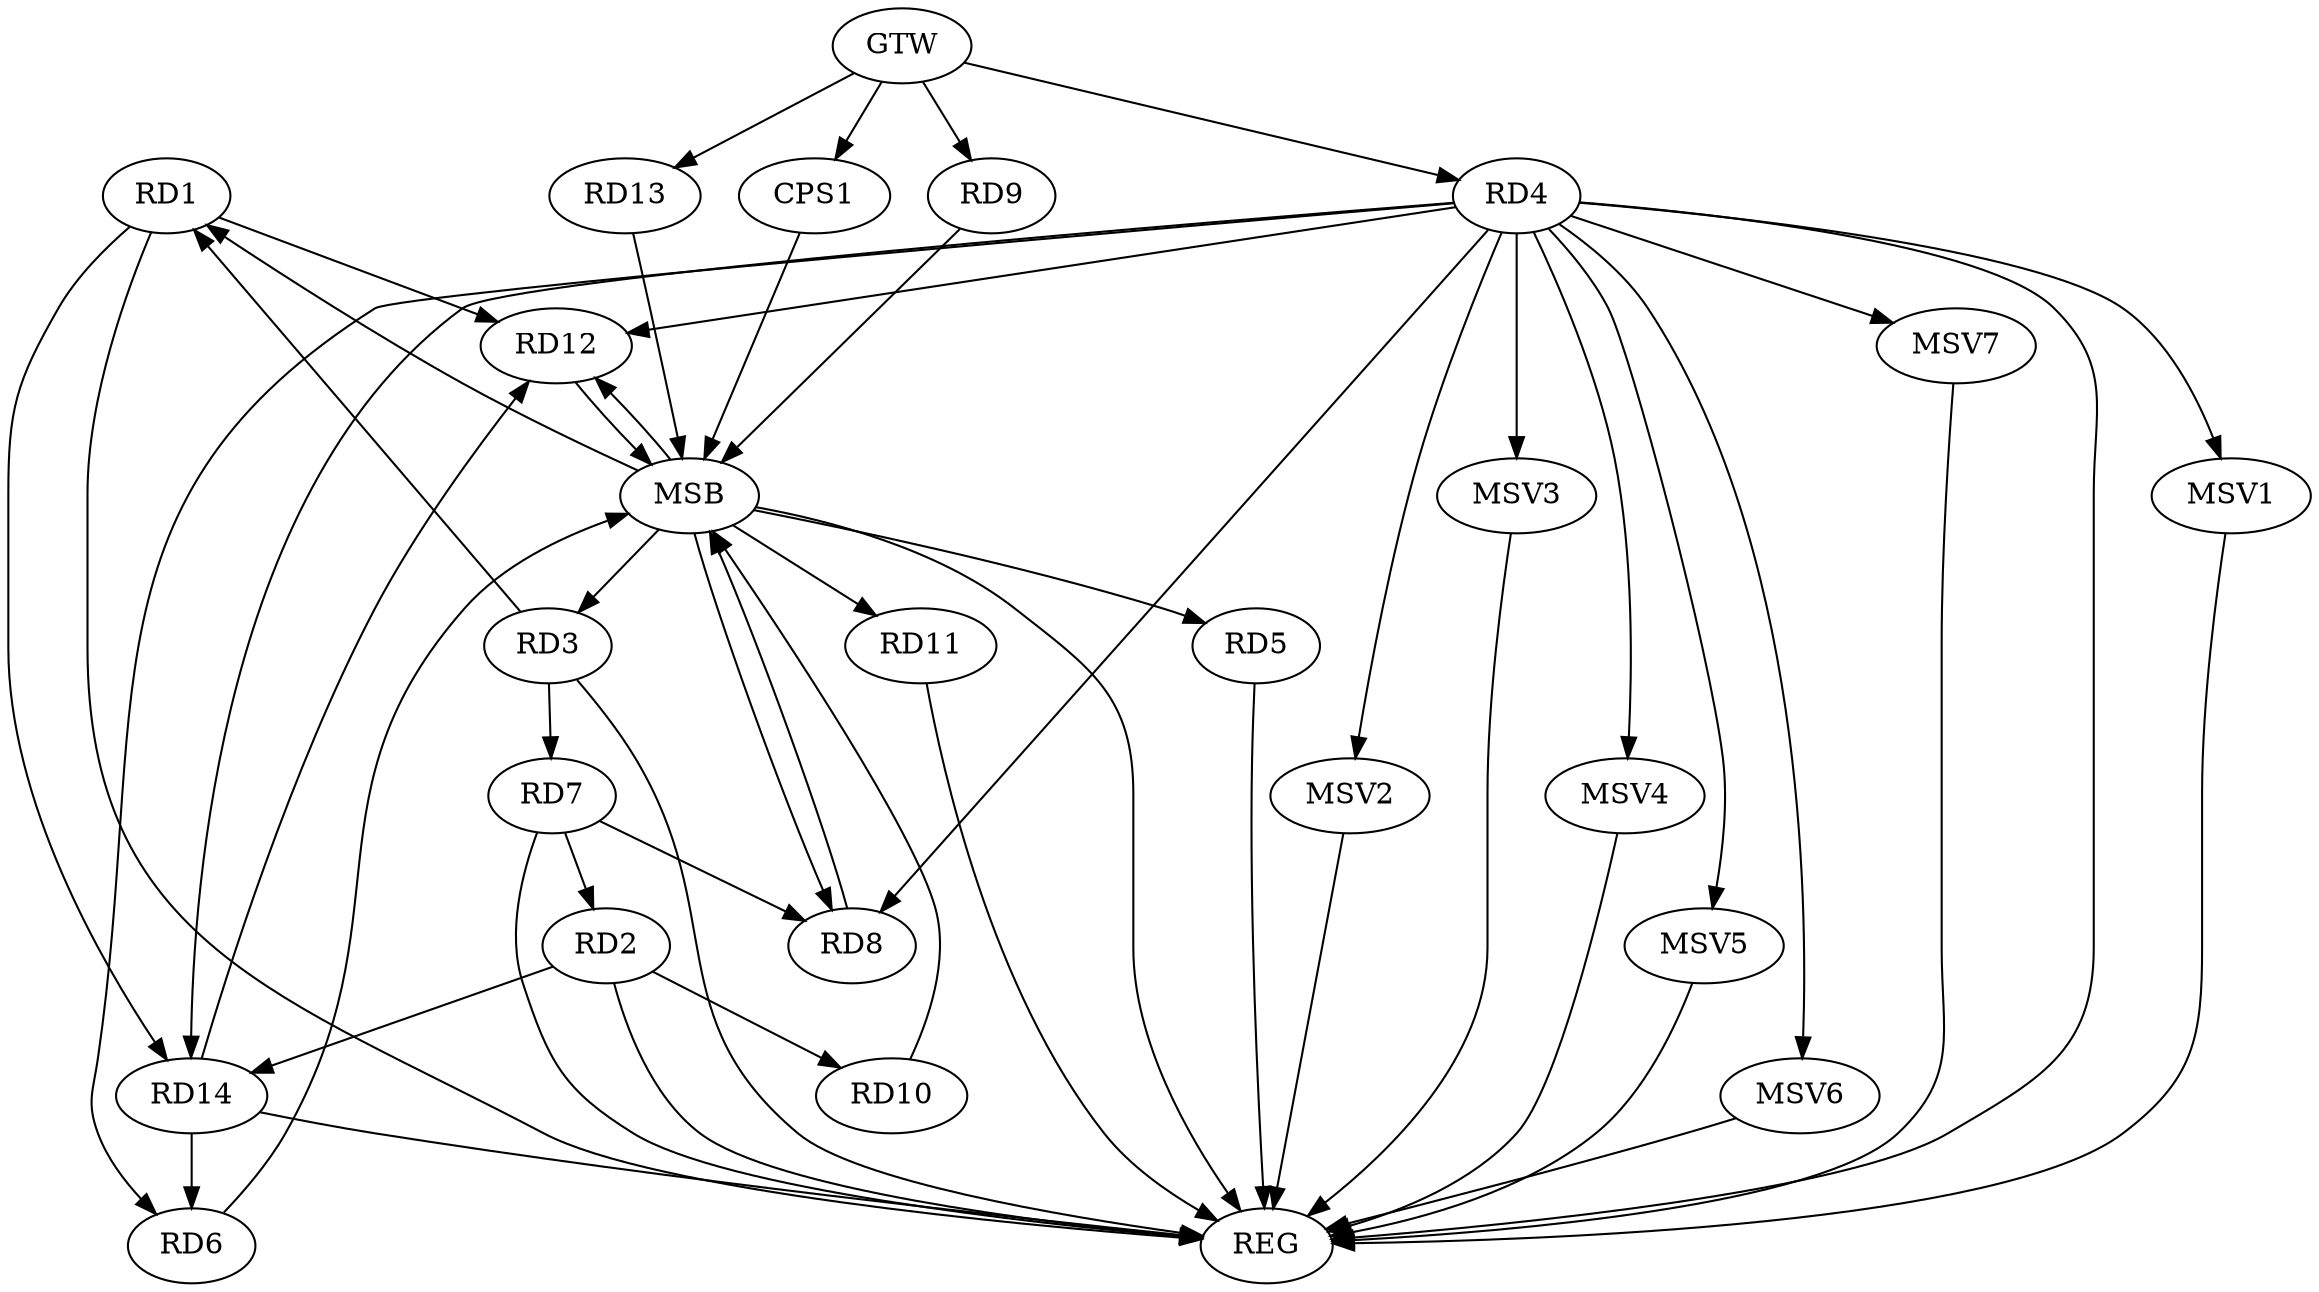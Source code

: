 strict digraph G {
  RD1 [ label="RD1" ];
  RD2 [ label="RD2" ];
  RD3 [ label="RD3" ];
  RD4 [ label="RD4" ];
  RD5 [ label="RD5" ];
  RD6 [ label="RD6" ];
  RD7 [ label="RD7" ];
  RD8 [ label="RD8" ];
  RD9 [ label="RD9" ];
  RD10 [ label="RD10" ];
  RD11 [ label="RD11" ];
  RD12 [ label="RD12" ];
  RD13 [ label="RD13" ];
  RD14 [ label="RD14" ];
  CPS1 [ label="CPS1" ];
  GTW [ label="GTW" ];
  REG [ label="REG" ];
  MSB [ label="MSB" ];
  MSV1 [ label="MSV1" ];
  MSV2 [ label="MSV2" ];
  MSV3 [ label="MSV3" ];
  MSV4 [ label="MSV4" ];
  MSV5 [ label="MSV5" ];
  MSV6 [ label="MSV6" ];
  MSV7 [ label="MSV7" ];
  RD3 -> RD1;
  RD1 -> RD12;
  RD1 -> RD14;
  RD7 -> RD2;
  RD2 -> RD10;
  RD2 -> RD14;
  RD3 -> RD7;
  RD4 -> RD6;
  RD4 -> RD8;
  RD4 -> RD12;
  RD4 -> RD14;
  RD14 -> RD6;
  RD7 -> RD8;
  RD14 -> RD12;
  GTW -> RD4;
  GTW -> RD9;
  GTW -> RD13;
  GTW -> CPS1;
  RD1 -> REG;
  RD2 -> REG;
  RD3 -> REG;
  RD4 -> REG;
  RD5 -> REG;
  RD7 -> REG;
  RD11 -> REG;
  RD14 -> REG;
  RD6 -> MSB;
  MSB -> RD1;
  MSB -> REG;
  RD8 -> MSB;
  MSB -> RD12;
  RD9 -> MSB;
  MSB -> RD8;
  RD10 -> MSB;
  RD12 -> MSB;
  RD13 -> MSB;
  MSB -> RD3;
  CPS1 -> MSB;
  MSB -> RD5;
  MSB -> RD11;
  RD4 -> MSV1;
  MSV1 -> REG;
  RD4 -> MSV2;
  MSV2 -> REG;
  RD4 -> MSV3;
  RD4 -> MSV4;
  MSV3 -> REG;
  MSV4 -> REG;
  RD4 -> MSV5;
  MSV5 -> REG;
  RD4 -> MSV6;
  MSV6 -> REG;
  RD4 -> MSV7;
  MSV7 -> REG;
}
